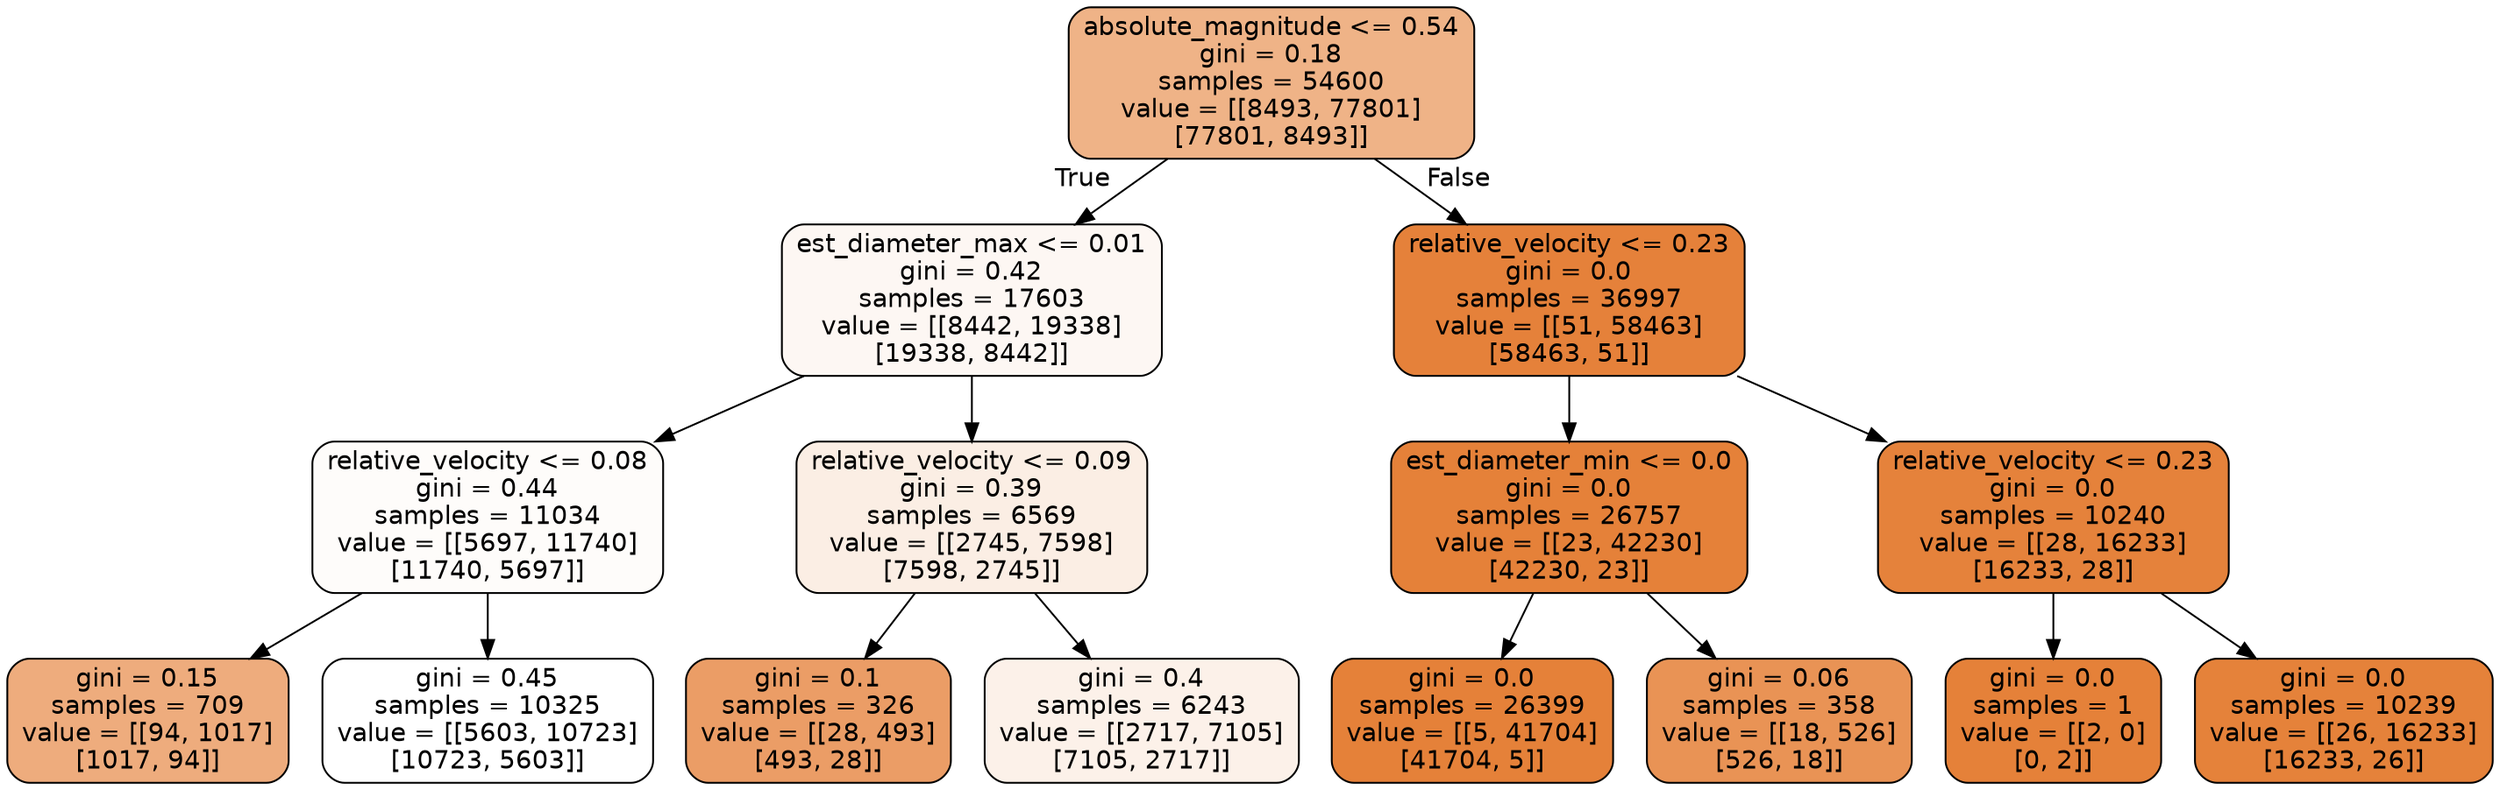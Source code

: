 digraph Tree {
node [shape=box, style="filled, rounded", color="black", fontname="helvetica"] ;
edge [fontname="helvetica"] ;
0 [label="absolute_magnitude <= 0.54\ngini = 0.18\nsamples = 54600\nvalue = [[8493, 77801]\n[77801, 8493]]", fillcolor="#efb387"] ;
1 [label="est_diameter_max <= 0.01\ngini = 0.42\nsamples = 17603\nvalue = [[8442, 19338]\n[19338, 8442]]", fillcolor="#fdf7f3"] ;
0 -> 1 [labeldistance=2.5, labelangle=45, headlabel="True"] ;
2 [label="relative_velocity <= 0.08\ngini = 0.44\nsamples = 11034\nvalue = [[5697, 11740]\n[11740, 5697]]", fillcolor="#fefcfa"] ;
1 -> 2 ;
3 [label="gini = 0.15\nsamples = 709\nvalue = [[94, 1017]\n[1017, 94]]", fillcolor="#eeac7d"] ;
2 -> 3 ;
4 [label="gini = 0.45\nsamples = 10325\nvalue = [[5603, 10723]\n[10723, 5603]]", fillcolor="#ffffff"] ;
2 -> 4 ;
5 [label="relative_velocity <= 0.09\ngini = 0.39\nsamples = 6569\nvalue = [[2745, 7598]\n[7598, 2745]]", fillcolor="#fbeee4"] ;
1 -> 5 ;
6 [label="gini = 0.1\nsamples = 326\nvalue = [[28, 493]\n[493, 28]]", fillcolor="#eb9d66"] ;
5 -> 6 ;
7 [label="gini = 0.4\nsamples = 6243\nvalue = [[2717, 7105]\n[7105, 2717]]", fillcolor="#fcf1e9"] ;
5 -> 7 ;
8 [label="relative_velocity <= 0.23\ngini = 0.0\nsamples = 36997\nvalue = [[51, 58463]\n[58463, 51]]", fillcolor="#e5813a"] ;
0 -> 8 [labeldistance=2.5, labelangle=-45, headlabel="False"] ;
9 [label="est_diameter_min <= 0.0\ngini = 0.0\nsamples = 26757\nvalue = [[23, 42230]\n[42230, 23]]", fillcolor="#e58139"] ;
8 -> 9 ;
10 [label="gini = 0.0\nsamples = 26399\nvalue = [[5, 41704]\n[41704, 5]]", fillcolor="#e58139"] ;
9 -> 10 ;
11 [label="gini = 0.06\nsamples = 358\nvalue = [[18, 526]\n[526, 18]]", fillcolor="#e99355"] ;
9 -> 11 ;
12 [label="relative_velocity <= 0.23\ngini = 0.0\nsamples = 10240\nvalue = [[28, 16233]\n[16233, 28]]", fillcolor="#e5823b"] ;
8 -> 12 ;
13 [label="gini = 0.0\nsamples = 1\nvalue = [[2, 0]\n[0, 2]]", fillcolor="#e58139"] ;
12 -> 13 ;
14 [label="gini = 0.0\nsamples = 10239\nvalue = [[26, 16233]\n[16233, 26]]", fillcolor="#e5823a"] ;
12 -> 14 ;
}